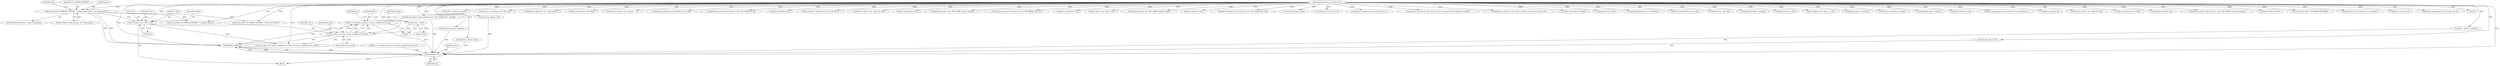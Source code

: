 digraph "0_ghostscript_1e03c06456d997435019fb3526fa2d4be7dbc6ec_0@API" {
"1000192" [label="(Call,list = fz_malloc_array(ctx, listcap, sizeof(struct entry)))"];
"1000194" [label="(Call,fz_malloc_array(ctx, listcap, sizeof(struct entry)))"];
"1000177" [label="(Call,fz_seek(ctx, doc->file, 0, 0))"];
"1000158" [label="(Call,fz_throw(ctx, FZ_ERROR_GENERIC, \"Repair failed already - not trying again\"))"];
"1000117" [label="(MethodParameterIn,fz_context *ctx)"];
"1000189" [label="(Call,listcap = 1024)"];
"1001059" [label="(Call,fz_free(ctx, list))"];
"1000182" [label="(Literal,0)"];
"1000990" [label="(Call,pdf_to_num(ctx, encrypt))"];
"1000464" [label="(Call,list = fz_resize_array(ctx, list, listcap, sizeof(struct entry)))"];
"1000315" [label="(Call,pdf_lex_no_string(ctx, doc->file, buf))"];
"1000117" [label="(MethodParameterIn,fz_context *ctx)"];
"1000858" [label="(Call,pdf_load_object(ctx, doc, list[i].num))"];
"1000178" [label="(Identifier,ctx)"];
"1000952" [label="(Call,pdf_dict_put(ctx, pdf_trailer(ctx, doc), PDF_NAME_Root, roots[i]))"];
"1000265" [label="(Call,fz_read_byte(ctx, doc->file))"];
"1000905" [label="(Call,pdf_new_int(ctx, doc, maxnum + 1))"];
"1000195" [label="(Identifier,ctx)"];
"1000154" [label="(ControlStructure,if (doc->repair_attempted))"];
"1000179" [label="(Call,doc->file)"];
"1000893" [label="(Call,pdf_set_populating_xref_trailer(ctx, doc, obj))"];
"1001012" [label="(Call,pdf_drop_obj(ctx, encrypt))"];
"1001046" [label="(Call,pdf_dict_put(ctx, pdf_trailer(ctx, doc), PDF_NAME_ID, id))"];
"1001037" [label="(Call,pdf_drop_obj(ctx, id))"];
"1000325" [label="(Call,fz_warn(ctx, \"ignoring the rest of the file\"))"];
"1000791" [label="(Call,pdf_new_int(ctx, doc, list[i].stm_len))"];
"1000897" [label="(Call,pdf_drop_obj(ctx, obj))"];
"1000971" [label="(Call,pdf_drop_obj(ctx, info))"];
"1000799" [label="(Call,pdf_dict_put(ctx, dict, PDF_NAME_Length, length))"];
"1000177" [label="(Call,fz_seek(ctx, doc->file, 0, 0))"];
"1000911" [label="(Call,pdf_dict_put(ctx, pdf_trailer(ctx, doc), PDF_NAME_Size, obj))"];
"1000189" [label="(Call,listcap = 1024)"];
"1001060" [label="(Identifier,ctx)"];
"1001022" [label="(Call,pdf_is_indirect(ctx, id))"];
"1000161" [label="(Literal,\"Repair failed already - not trying again\")"];
"1000164" [label="(Identifier,doc)"];
"1000119" [label="(Block,)"];
"1000650" [label="(Call,fz_throw(ctx, FZ_ERROR_GENERIC, \"no objects found\"))"];
"1000160" [label="(Identifier,FZ_ERROR_GENERIC)"];
"1000308" [label="(Call,fz_throw(ctx, FZ_ERROR_GENERIC, \"cannot tell in file\"))"];
"1000216" [label="(Call,fz_seek(ctx, doc->file, 0, 0))"];
"1000918" [label="(Call,pdf_drop_obj(ctx, obj))"];
"1000200" [label="(Identifier,n)"];
"1000876" [label="(Call,pdf_dict_put(ctx, dict, PDF_NAME_Length, length))"];
"1000966" [label="(Call,pdf_trailer(ctx, doc))"];
"1000964" [label="(Call,pdf_dict_put(ctx, pdf_trailer(ctx, doc), PDF_NAME_Info, info))"];
"1000192" [label="(Call,list = fz_malloc_array(ctx, listcap, sizeof(struct entry)))"];
"1000807" [label="(Call,pdf_drop_obj(ctx, dict))"];
"1000889" [label="(Call,pdf_new_dict(ctx, doc, 5))"];
"1000670" [label="(Call,pdf_get_populating_xref_entry(ctx, doc, i))"];
"1000941" [label="(Call,pdf_is_dict(ctx, roots[i]))"];
"1000987" [label="(Call,pdf_new_indirect(ctx, doc, pdf_to_num(ctx, encrypt), pdf_to_gen(ctx, encrypt)))"];
"1001028" [label="(Call,pdf_new_indirect(ctx, doc, pdf_to_num(ctx, id), pdf_to_gen(ctx, id)))"];
"1001062" [label="(MethodReturn,RET)"];
"1000804" [label="(Call,pdf_drop_obj(ctx, length))"];
"1001007" [label="(Call,pdf_trailer(ctx, doc))"];
"1000781" [label="(Call,pdf_load_object(ctx, doc, list[i].num))"];
"1000190" [label="(Identifier,listcap)"];
"1000289" [label="(Call,fz_unread_byte(ctx, doc->file))"];
"1000299" [label="(Call,fz_tell(ctx, doc->file))"];
"1000183" [label="(Literal,0)"];
"1000996" [label="(Call,pdf_drop_obj(ctx, encrypt))"];
"1001048" [label="(Call,pdf_trailer(ctx, doc))"];
"1000253" [label="(Call,fz_seek(ctx, doc->file, j + 8, 0))"];
"1000993" [label="(Call,pdf_to_gen(ctx, encrypt))"];
"1000158" [label="(Call,fz_throw(ctx, FZ_ERROR_GENERIC, \"Repair failed already - not trying again\"))"];
"1001053" [label="(Call,pdf_drop_obj(ctx, id))"];
"1000981" [label="(Call,pdf_is_indirect(ctx, encrypt))"];
"1001061" [label="(Identifier,list)"];
"1000197" [label="(Call,sizeof(struct entry))"];
"1000881" [label="(Call,pdf_drop_obj(ctx, length))"];
"1000913" [label="(Call,pdf_trailer(ctx, doc))"];
"1000196" [label="(Identifier,listcap)"];
"1001059" [label="(Call,fz_free(ctx, list))"];
"1000718" [label="(Call,pdf_get_populating_xref_entry(ctx, doc, list[i].num))"];
"1000191" [label="(Literal,1024)"];
"1001034" [label="(Call,pdf_to_gen(ctx, id))"];
"1000194" [label="(Call,fz_malloc_array(ctx, listcap, sizeof(struct entry)))"];
"1000868" [label="(Call,pdf_new_int(ctx, doc, list[i].stm_len))"];
"1000284" [label="(Call,fz_read_byte(ctx, doc->file))"];
"1000184" [label="(Block,)"];
"1000884" [label="(Call,pdf_drop_obj(ctx, dict))"];
"1001005" [label="(Call,pdf_dict_put(ctx, pdf_trailer(ctx, doc), PDF_NAME_Encrypt, encrypt))"];
"1000954" [label="(Call,pdf_trailer(ctx, doc))"];
"1000159" [label="(Identifier,ctx)"];
"1000187" [label="(Identifier,listlen)"];
"1000322" [label="(Call,fz_rethrow_if(ctx, FZ_ERROR_TRYLATER))"];
"1000201" [label="(Call,fz_read(ctx, doc->file, (unsigned char *)buf->scratch, fz_mini(buf->size, 1024)))"];
"1000654" [label="(Call,pdf_ensure_solid_xref(ctx, doc, maxnum))"];
"1001031" [label="(Call,pdf_to_num(ctx, id))"];
"1000812" [label="(Call,pdf_get_populating_xref_entry(ctx, doc, 0))"];
"1000193" [label="(Identifier,list)"];
"1000192" -> "1000184"  [label="AST: "];
"1000192" -> "1000194"  [label="CFG: "];
"1000193" -> "1000192"  [label="AST: "];
"1000194" -> "1000192"  [label="AST: "];
"1000200" -> "1000192"  [label="CFG: "];
"1000192" -> "1001062"  [label="DDG: "];
"1000194" -> "1000192"  [label="DDG: "];
"1000194" -> "1000192"  [label="DDG: "];
"1000192" -> "1001059"  [label="DDG: "];
"1000194" -> "1000197"  [label="CFG: "];
"1000195" -> "1000194"  [label="AST: "];
"1000196" -> "1000194"  [label="AST: "];
"1000197" -> "1000194"  [label="AST: "];
"1000194" -> "1001062"  [label="DDG: "];
"1000177" -> "1000194"  [label="DDG: "];
"1000117" -> "1000194"  [label="DDG: "];
"1000189" -> "1000194"  [label="DDG: "];
"1000194" -> "1000201"  [label="DDG: "];
"1000177" -> "1000119"  [label="AST: "];
"1000177" -> "1000183"  [label="CFG: "];
"1000178" -> "1000177"  [label="AST: "];
"1000179" -> "1000177"  [label="AST: "];
"1000182" -> "1000177"  [label="AST: "];
"1000183" -> "1000177"  [label="AST: "];
"1000187" -> "1000177"  [label="CFG: "];
"1000158" -> "1000177"  [label="DDG: "];
"1000117" -> "1000177"  [label="DDG: "];
"1000177" -> "1000201"  [label="DDG: "];
"1000158" -> "1000154"  [label="AST: "];
"1000158" -> "1000161"  [label="CFG: "];
"1000159" -> "1000158"  [label="AST: "];
"1000160" -> "1000158"  [label="AST: "];
"1000161" -> "1000158"  [label="AST: "];
"1000164" -> "1000158"  [label="CFG: "];
"1000158" -> "1001062"  [label="DDG: "];
"1000158" -> "1001062"  [label="DDG: "];
"1000117" -> "1000158"  [label="DDG: "];
"1000158" -> "1000308"  [label="DDG: "];
"1000158" -> "1000650"  [label="DDG: "];
"1000117" -> "1000116"  [label="AST: "];
"1000117" -> "1001062"  [label="DDG: "];
"1000117" -> "1000201"  [label="DDG: "];
"1000117" -> "1000216"  [label="DDG: "];
"1000117" -> "1000253"  [label="DDG: "];
"1000117" -> "1000265"  [label="DDG: "];
"1000117" -> "1000284"  [label="DDG: "];
"1000117" -> "1000289"  [label="DDG: "];
"1000117" -> "1000299"  [label="DDG: "];
"1000117" -> "1000308"  [label="DDG: "];
"1000117" -> "1000315"  [label="DDG: "];
"1000117" -> "1000322"  [label="DDG: "];
"1000117" -> "1000325"  [label="DDG: "];
"1000117" -> "1000650"  [label="DDG: "];
"1000117" -> "1000654"  [label="DDG: "];
"1000117" -> "1000670"  [label="DDG: "];
"1000117" -> "1000718"  [label="DDG: "];
"1000117" -> "1000781"  [label="DDG: "];
"1000117" -> "1000791"  [label="DDG: "];
"1000117" -> "1000799"  [label="DDG: "];
"1000117" -> "1000804"  [label="DDG: "];
"1000117" -> "1000807"  [label="DDG: "];
"1000117" -> "1000812"  [label="DDG: "];
"1000117" -> "1000858"  [label="DDG: "];
"1000117" -> "1000868"  [label="DDG: "];
"1000117" -> "1000876"  [label="DDG: "];
"1000117" -> "1000881"  [label="DDG: "];
"1000117" -> "1000884"  [label="DDG: "];
"1000117" -> "1000889"  [label="DDG: "];
"1000117" -> "1000893"  [label="DDG: "];
"1000117" -> "1000897"  [label="DDG: "];
"1000117" -> "1000905"  [label="DDG: "];
"1000117" -> "1000911"  [label="DDG: "];
"1000117" -> "1000913"  [label="DDG: "];
"1000117" -> "1000918"  [label="DDG: "];
"1000117" -> "1000941"  [label="DDG: "];
"1000117" -> "1000952"  [label="DDG: "];
"1000117" -> "1000954"  [label="DDG: "];
"1000117" -> "1000964"  [label="DDG: "];
"1000117" -> "1000966"  [label="DDG: "];
"1000117" -> "1000971"  [label="DDG: "];
"1000117" -> "1000981"  [label="DDG: "];
"1000117" -> "1000987"  [label="DDG: "];
"1000117" -> "1000990"  [label="DDG: "];
"1000117" -> "1000993"  [label="DDG: "];
"1000117" -> "1000996"  [label="DDG: "];
"1000117" -> "1001005"  [label="DDG: "];
"1000117" -> "1001007"  [label="DDG: "];
"1000117" -> "1001012"  [label="DDG: "];
"1000117" -> "1001022"  [label="DDG: "];
"1000117" -> "1001028"  [label="DDG: "];
"1000117" -> "1001031"  [label="DDG: "];
"1000117" -> "1001034"  [label="DDG: "];
"1000117" -> "1001037"  [label="DDG: "];
"1000117" -> "1001046"  [label="DDG: "];
"1000117" -> "1001048"  [label="DDG: "];
"1000117" -> "1001053"  [label="DDG: "];
"1000117" -> "1001059"  [label="DDG: "];
"1000189" -> "1000184"  [label="AST: "];
"1000189" -> "1000191"  [label="CFG: "];
"1000190" -> "1000189"  [label="AST: "];
"1000191" -> "1000189"  [label="AST: "];
"1000193" -> "1000189"  [label="CFG: "];
"1001059" -> "1000119"  [label="AST: "];
"1001059" -> "1001061"  [label="CFG: "];
"1001060" -> "1001059"  [label="AST: "];
"1001061" -> "1001059"  [label="AST: "];
"1001062" -> "1001059"  [label="CFG: "];
"1001059" -> "1001062"  [label="DDG: "];
"1001059" -> "1001062"  [label="DDG: "];
"1001059" -> "1001062"  [label="DDG: "];
"1000971" -> "1001059"  [label="DDG: "];
"1000952" -> "1001059"  [label="DDG: "];
"1000918" -> "1001059"  [label="DDG: "];
"1000941" -> "1001059"  [label="DDG: "];
"1001012" -> "1001059"  [label="DDG: "];
"1001053" -> "1001059"  [label="DDG: "];
"1000464" -> "1001059"  [label="DDG: "];
}

